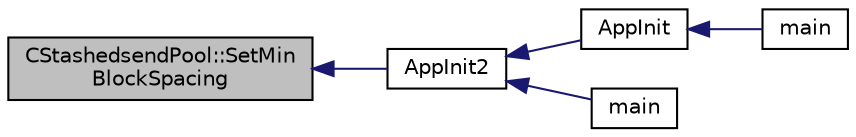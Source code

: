 digraph "CStashedsendPool::SetMinBlockSpacing"
{
  edge [fontname="Helvetica",fontsize="10",labelfontname="Helvetica",labelfontsize="10"];
  node [fontname="Helvetica",fontsize="10",shape=record];
  rankdir="LR";
  Node2636 [label="CStashedsendPool::SetMin\lBlockSpacing",height=0.2,width=0.4,color="black", fillcolor="grey75", style="filled", fontcolor="black"];
  Node2636 -> Node2637 [dir="back",color="midnightblue",fontsize="10",style="solid",fontname="Helvetica"];
  Node2637 [label="AppInit2",height=0.2,width=0.4,color="black", fillcolor="white", style="filled",URL="$d8/dc0/init_8h.html#a1a4c1bfbf6ba1db77e988b89b9cadfd3",tooltip="Initialize ion. "];
  Node2637 -> Node2638 [dir="back",color="midnightblue",fontsize="10",style="solid",fontname="Helvetica"];
  Node2638 [label="AppInit",height=0.2,width=0.4,color="black", fillcolor="white", style="filled",URL="$d4/d35/iond_8cpp.html#ac59316b767e6984e1285f0531275286b"];
  Node2638 -> Node2639 [dir="back",color="midnightblue",fontsize="10",style="solid",fontname="Helvetica"];
  Node2639 [label="main",height=0.2,width=0.4,color="black", fillcolor="white", style="filled",URL="$d4/d35/iond_8cpp.html#a0ddf1224851353fc92bfbff6f499fa97"];
  Node2637 -> Node2640 [dir="back",color="midnightblue",fontsize="10",style="solid",fontname="Helvetica"];
  Node2640 [label="main",height=0.2,width=0.4,color="black", fillcolor="white", style="filled",URL="$d5/d2d/ion_8cpp.html#a0ddf1224851353fc92bfbff6f499fa97"];
}

